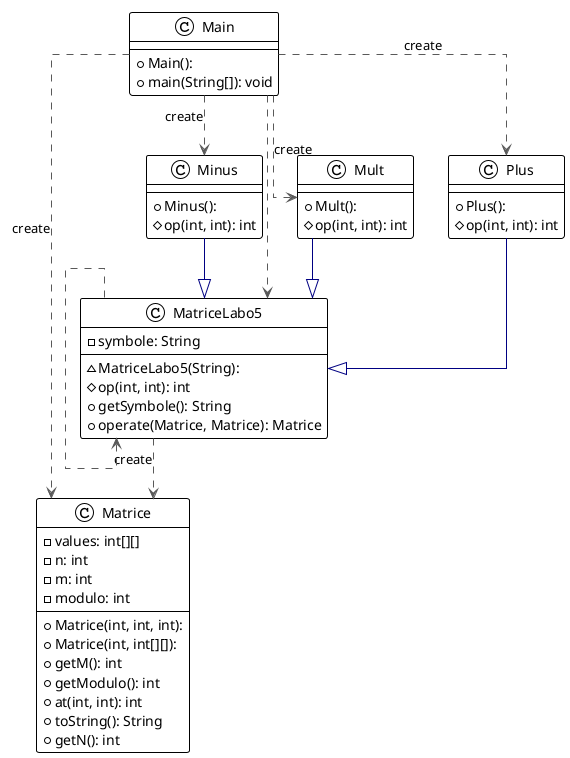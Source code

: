 @startuml

!theme plain
top to bottom direction
skinparam linetype ortho

class Main {
  + Main(): 
  + main(String[]): void
}
class Matrice {
  + Matrice(int, int, int): 
  + Matrice(int, int[][]): 
  - values: int[][]
  - n: int
  - m: int
  - modulo: int
  + getM(): int
  + getModulo(): int
  + at(int, int): int
  + toString(): String
  + getN(): int
}
class MatriceLabo5 {
  ~ MatriceLabo5(String):
  - symbole: String
  # op(int, int): int
  + getSymbole(): String
  + operate(Matrice, Matrice): Matrice
}
class Minus {
  + Minus(): 
  # op(int, int): int
}
class Mult {
  + Mult(): 
  # op(int, int): int
}
class Plus {
  + Plus(): 
  # op(int, int): int
}

Main      -[#595959,dashed]->  Matrice  : "«create»"
Main      -[#595959,dashed]->  Minus    : "«create»"
Main      -[#595959,dashed]->  Mult     : "«create»"
Main      -[#595959,dashed]->  MatriceLabo5
Main      -[#595959,dashed]->  Plus     : "«create»"
Minus     -[#000082,plain]-^  MatriceLabo5
Mult      -[#000082,plain]-^  MatriceLabo5
MatriceLabo5  -[#595959,dashed]->  Matrice  : "«create»"
MatriceLabo5  -[#595959,dashed]->  MatriceLabo5
Plus      -[#000082,plain]-^  MatriceLabo5
@enduml
